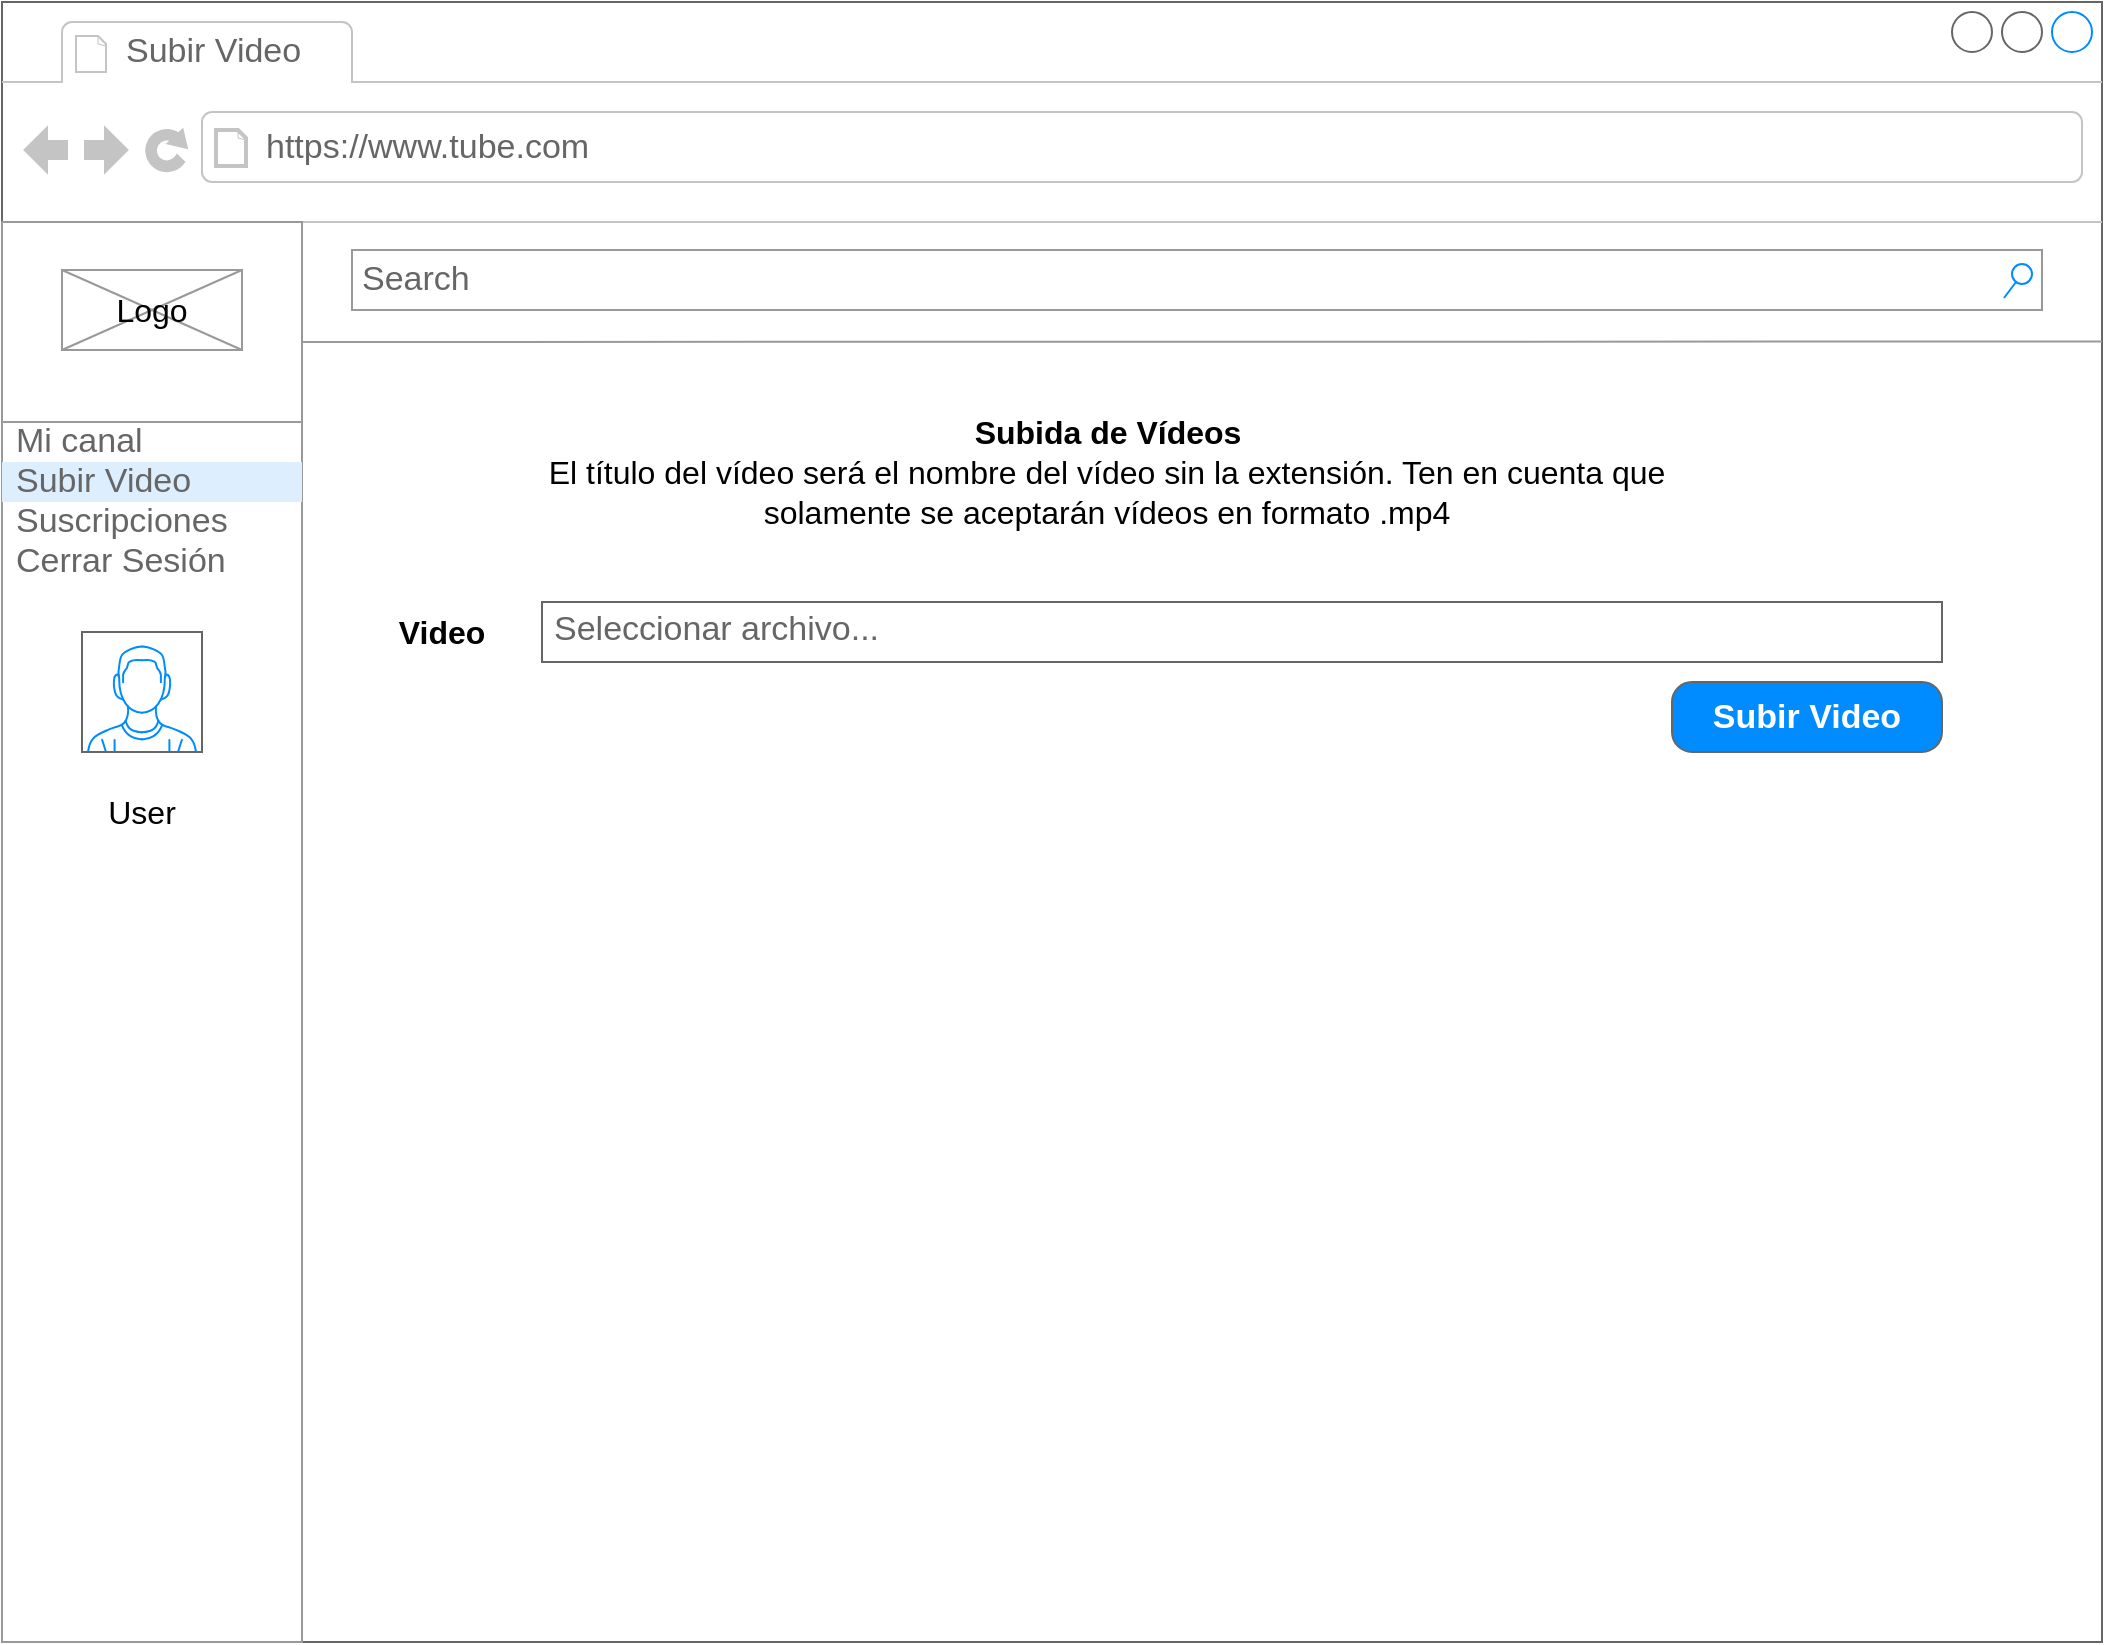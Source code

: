 <mxfile version="10.6.6" type="device"><diagram name="Page-1" id="2cc2dc42-3aac-f2a9-1cec-7a8b7cbee084"><mxGraphModel dx="1306" dy="920" grid="1" gridSize="10" guides="1" tooltips="1" connect="1" arrows="1" fold="1" page="1" pageScale="1" pageWidth="1100" pageHeight="850" background="#ffffff" math="0" shadow="0"><root><mxCell id="0"/><mxCell id="1" parent="0"/><mxCell id="7026571954dc6520-1" value="" style="strokeWidth=1;shadow=0;dashed=0;align=center;html=1;shape=mxgraph.mockup.containers.browserWindow;rSize=0;fillColor=#ffffff;strokeColor=#666666;mainText=,;recursiveResize=0;rounded=0;labelBackgroundColor=none;fontFamily=Verdana;fontSize=12;fontColor=#000000;" parent="1" vertex="1"><mxGeometry x="30" y="20" width="1050" height="820" as="geometry"/></mxCell><mxCell id="7026571954dc6520-2" value="Subir Video" style="strokeWidth=1;shadow=0;dashed=0;align=center;html=1;shape=mxgraph.mockup.containers.anchor;fontSize=17;fontColor=#666666;align=left;" parent="7026571954dc6520-1" vertex="1"><mxGeometry x="60" y="12" width="110" height="26" as="geometry"/></mxCell><mxCell id="7026571954dc6520-3" value="https://www.tube.com" style="strokeWidth=1;shadow=0;dashed=0;align=center;html=1;shape=mxgraph.mockup.containers.anchor;rSize=0;fontSize=17;fontColor=#666666;align=left;" parent="7026571954dc6520-1" vertex="1"><mxGeometry x="130" y="60" width="250" height="26" as="geometry"/></mxCell><mxCell id="-4WWqoI9mab1eY8_YWy1-1" value="" style="strokeWidth=1;shadow=0;dashed=0;align=center;html=1;shape=mxgraph.mockup.forms.rrect;rSize=0;strokeColor=#999999;fillColor=#ffffff;" parent="7026571954dc6520-1" vertex="1"><mxGeometry y="110" width="150" height="710" as="geometry"/></mxCell><mxCell id="-4WWqoI9mab1eY8_YWy1-2" value="" style="strokeWidth=1;shadow=0;dashed=0;align=center;html=1;shape=mxgraph.mockup.forms.rrect;rSize=0;strokeColor=#999999;fontColor=#008cff;fontSize=17;fillColor=#ffffff;resizeWidth=1;verticalAlign=bottom;" parent="-4WWqoI9mab1eY8_YWy1-1" vertex="1"><mxGeometry width="150" height="100" relative="1" as="geometry"><mxPoint as="offset"/></mxGeometry></mxCell><mxCell id="-4WWqoI9mab1eY8_YWy1-4" value="Mi canal" style="strokeWidth=1;shadow=0;dashed=0;align=center;html=1;shape=mxgraph.mockup.forms.anchor;fontSize=17;fontColor=#666666;align=left;spacingLeft=5;resizeWidth=1;" parent="-4WWqoI9mab1eY8_YWy1-1" vertex="1"><mxGeometry width="150" height="20" relative="1" as="geometry"><mxPoint y="100" as="offset"/></mxGeometry></mxCell><mxCell id="-4WWqoI9mab1eY8_YWy1-6" value="Cerrar Sesión" style="strokeWidth=1;shadow=0;dashed=0;align=center;html=1;shape=mxgraph.mockup.forms.anchor;fontSize=17;fontColor=#666666;align=left;spacingLeft=5;resizeWidth=1;" parent="-4WWqoI9mab1eY8_YWy1-1" vertex="1"><mxGeometry width="150" height="20" relative="1" as="geometry"><mxPoint y="160" as="offset"/></mxGeometry></mxCell><mxCell id="-4WWqoI9mab1eY8_YWy1-5" value="Subir Video" style="strokeWidth=1;shadow=0;dashed=0;align=center;html=1;shape=mxgraph.mockup.forms.rrect;rSize=0;fontSize=17;fontColor=#666666;align=left;spacingLeft=5;fillColor=#ddeeff;strokeColor=none;resizeWidth=1;" parent="-4WWqoI9mab1eY8_YWy1-1" vertex="1"><mxGeometry width="150" height="20" relative="1" as="geometry"><mxPoint y="120" as="offset"/></mxGeometry></mxCell><mxCell id="-4WWqoI9mab1eY8_YWy1-7" value="" style="verticalLabelPosition=bottom;shadow=0;dashed=0;align=center;html=1;verticalAlign=top;strokeWidth=1;shape=mxgraph.mockup.containers.userMale;strokeColor=#666666;strokeColor2=#008cff;fillColor=#ffffff;" parent="-4WWqoI9mab1eY8_YWy1-1" vertex="1"><mxGeometry x="40" y="205" width="60" height="60" as="geometry"/></mxCell><mxCell id="-4WWqoI9mab1eY8_YWy1-60" value="Suscripciones" style="text;html=1;strokeColor=none;fillColor=none;align=left;verticalAlign=middle;whiteSpace=wrap;rounded=0;fontSize=17;fontColor=#666666;" parent="-4WWqoI9mab1eY8_YWy1-1" vertex="1"><mxGeometry x="5" y="140" width="140" height="20" as="geometry"/></mxCell><mxCell id="-4WWqoI9mab1eY8_YWy1-49" value="&lt;div align=&quot;center&quot;&gt;Logo&lt;/div&gt;" style="text;html=1;strokeColor=none;fillColor=none;align=left;verticalAlign=middle;whiteSpace=wrap;rounded=0;fontStyle=1;fontSize=16;" parent="-4WWqoI9mab1eY8_YWy1-1" vertex="1"><mxGeometry x="50" y="34" width="50" height="20" as="geometry"/></mxCell><mxCell id="-4WWqoI9mab1eY8_YWy1-48" value="" style="verticalLabelPosition=bottom;shadow=0;dashed=0;align=center;html=1;verticalAlign=top;strokeWidth=1;shape=mxgraph.mockup.graphics.simpleIcon;strokeColor=#999999;fillColor=#ffffff;fontSize=16;" parent="-4WWqoI9mab1eY8_YWy1-1" vertex="1"><mxGeometry x="30" y="24" width="90" height="40" as="geometry"/></mxCell><mxCell id="q2iT-z8qO4uG5c_oZrv2-23" value="&lt;span style=&quot;font-size: 16px&quot;&gt;Logo&lt;/span&gt;" style="text;html=1;strokeColor=none;fillColor=none;align=center;verticalAlign=middle;whiteSpace=wrap;rounded=0;" parent="-4WWqoI9mab1eY8_YWy1-1" vertex="1"><mxGeometry x="25" y="29" width="100" height="30" as="geometry"/></mxCell><mxCell id="q2iT-z8qO4uG5c_oZrv2-22" value="&lt;span style=&quot;font-size: 16px&quot;&gt;User&lt;/span&gt;" style="text;html=1;strokeColor=none;fillColor=none;align=center;verticalAlign=middle;whiteSpace=wrap;rounded=0;" parent="-4WWqoI9mab1eY8_YWy1-1" vertex="1"><mxGeometry x="49" y="280" width="42" height="30" as="geometry"/></mxCell><mxCell id="-4WWqoI9mab1eY8_YWy1-47" value="" style="endArrow=none;html=1;fontSize=16;entryX=1;entryY=0.207;entryDx=0;entryDy=0;entryPerimeter=0;strokeColor=#999999;" parent="7026571954dc6520-1" target="7026571954dc6520-1" edge="1"><mxGeometry width="50" height="50" relative="1" as="geometry"><mxPoint x="150" y="170" as="sourcePoint"/><mxPoint x="280" y="170" as="targetPoint"/></mxGeometry></mxCell><mxCell id="-4WWqoI9mab1eY8_YWy1-51" value="Search" style="strokeWidth=1;shadow=0;dashed=0;align=center;html=1;shape=mxgraph.mockup.forms.searchBox;strokeColor=#999999;mainText=;fillColor=#ffffff;strokeColor2=#008cff;fontColor=#666666;fontSize=17;align=left;spacingLeft=3;" parent="7026571954dc6520-1" vertex="1"><mxGeometry x="175" y="124" width="845" height="30" as="geometry"/></mxCell><mxCell id="TR5u1PIHKD38yiOZXvE0-16" value="&lt;b&gt;&lt;font style=&quot;font-size: 16px&quot;&gt;Subida de Vídeos&lt;/font&gt;&lt;/b&gt;" style="text;html=1;strokeColor=none;fillColor=none;align=center;verticalAlign=middle;whiteSpace=wrap;rounded=0;" parent="7026571954dc6520-1" vertex="1"><mxGeometry x="477.5" y="200" width="150" height="30" as="geometry"/></mxCell><mxCell id="TR5u1PIHKD38yiOZXvE0-18" value="Seleccionar archivo..." style="strokeWidth=1;shadow=0;dashed=0;align=center;html=1;shape=mxgraph.mockup.text.textBox;fillColor=#ffffff;fontColor=#666666;align=left;fontSize=17;spacingLeft=4;spacingTop=-3;strokeColor=#666666;mainText=" parent="7026571954dc6520-1" vertex="1"><mxGeometry x="270" y="300" width="700" height="30" as="geometry"/></mxCell><mxCell id="TR5u1PIHKD38yiOZXvE0-24" value="Subir Video" style="strokeWidth=1;shadow=0;dashed=0;align=center;html=1;shape=mxgraph.mockup.buttons.button;strokeColor=#666666;fontColor=#ffffff;mainText=;buttonStyle=round;fontSize=17;fontStyle=1;fillColor=#008cff;whiteSpace=wrap;" parent="7026571954dc6520-1" vertex="1"><mxGeometry x="835" y="340" width="135" height="35" as="geometry"/></mxCell><mxCell id="q2iT-z8qO4uG5c_oZrv2-21" value="&lt;span style=&quot;font-size: 16px&quot;&gt;El título del vídeo será el nombre del vídeo sin la extensión. Ten en cuenta que solamente se aceptarán vídeos en formato .mp4&lt;/span&gt;" style="text;html=1;strokeColor=none;fillColor=none;align=center;verticalAlign=middle;whiteSpace=wrap;rounded=0;" parent="7026571954dc6520-1" vertex="1"><mxGeometry x="271" y="230" width="563" height="30" as="geometry"/></mxCell><mxCell id="TR5u1PIHKD38yiOZXvE0-20" value="&lt;b&gt;&lt;font style=&quot;font-size: 16px&quot;&gt;Video&lt;/font&gt;&lt;/b&gt;" style="text;html=1;strokeColor=none;fillColor=none;align=center;verticalAlign=middle;whiteSpace=wrap;rounded=0;" parent="1" vertex="1"><mxGeometry x="230" y="320" width="40" height="30" as="geometry"/></mxCell></root></mxGraphModel></diagram></mxfile>
